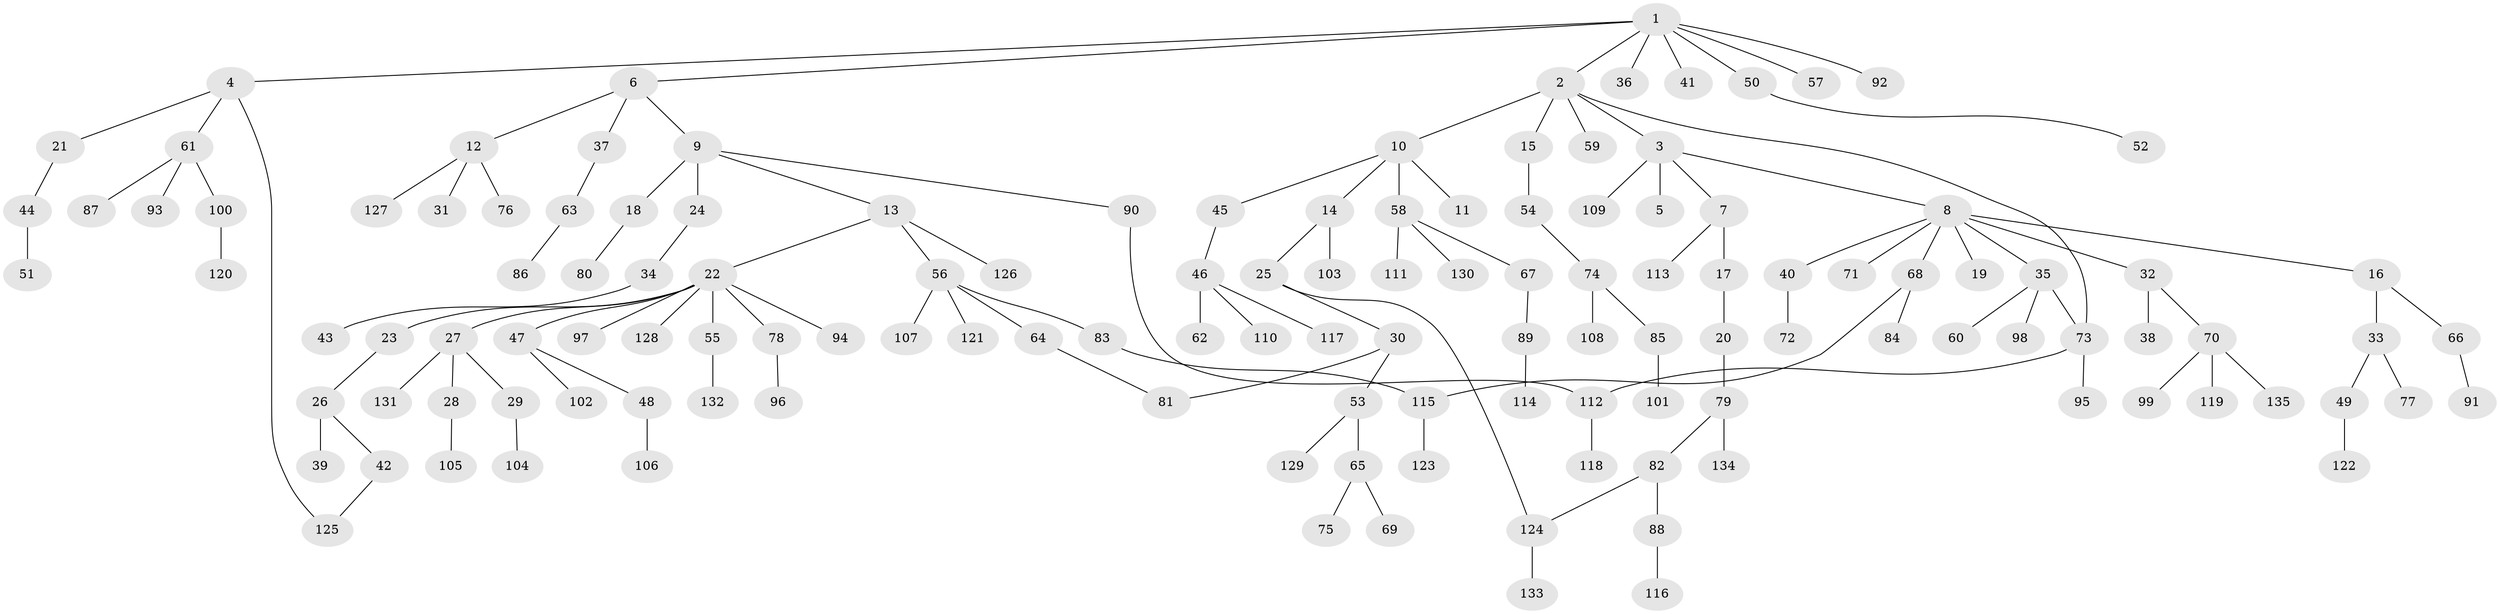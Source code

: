 // coarse degree distribution, {3: 0.14705882352941177, 4: 0.07352941176470588, 2: 0.3382352941176471, 1: 0.38235294117647056, 6: 0.029411764705882353, 5: 0.014705882352941176, 7: 0.014705882352941176}
// Generated by graph-tools (version 1.1) at 2025/35/03/04/25 23:35:59]
// undirected, 135 vertices, 140 edges
graph export_dot {
  node [color=gray90,style=filled];
  1;
  2;
  3;
  4;
  5;
  6;
  7;
  8;
  9;
  10;
  11;
  12;
  13;
  14;
  15;
  16;
  17;
  18;
  19;
  20;
  21;
  22;
  23;
  24;
  25;
  26;
  27;
  28;
  29;
  30;
  31;
  32;
  33;
  34;
  35;
  36;
  37;
  38;
  39;
  40;
  41;
  42;
  43;
  44;
  45;
  46;
  47;
  48;
  49;
  50;
  51;
  52;
  53;
  54;
  55;
  56;
  57;
  58;
  59;
  60;
  61;
  62;
  63;
  64;
  65;
  66;
  67;
  68;
  69;
  70;
  71;
  72;
  73;
  74;
  75;
  76;
  77;
  78;
  79;
  80;
  81;
  82;
  83;
  84;
  85;
  86;
  87;
  88;
  89;
  90;
  91;
  92;
  93;
  94;
  95;
  96;
  97;
  98;
  99;
  100;
  101;
  102;
  103;
  104;
  105;
  106;
  107;
  108;
  109;
  110;
  111;
  112;
  113;
  114;
  115;
  116;
  117;
  118;
  119;
  120;
  121;
  122;
  123;
  124;
  125;
  126;
  127;
  128;
  129;
  130;
  131;
  132;
  133;
  134;
  135;
  1 -- 2;
  1 -- 4;
  1 -- 6;
  1 -- 36;
  1 -- 41;
  1 -- 50;
  1 -- 57;
  1 -- 92;
  2 -- 3;
  2 -- 10;
  2 -- 15;
  2 -- 59;
  2 -- 73;
  3 -- 5;
  3 -- 7;
  3 -- 8;
  3 -- 109;
  4 -- 21;
  4 -- 61;
  4 -- 125;
  6 -- 9;
  6 -- 12;
  6 -- 37;
  7 -- 17;
  7 -- 113;
  8 -- 16;
  8 -- 19;
  8 -- 32;
  8 -- 35;
  8 -- 40;
  8 -- 68;
  8 -- 71;
  9 -- 13;
  9 -- 18;
  9 -- 24;
  9 -- 90;
  10 -- 11;
  10 -- 14;
  10 -- 45;
  10 -- 58;
  12 -- 31;
  12 -- 76;
  12 -- 127;
  13 -- 22;
  13 -- 56;
  13 -- 126;
  14 -- 25;
  14 -- 103;
  15 -- 54;
  16 -- 33;
  16 -- 66;
  17 -- 20;
  18 -- 80;
  20 -- 79;
  21 -- 44;
  22 -- 23;
  22 -- 27;
  22 -- 47;
  22 -- 55;
  22 -- 78;
  22 -- 94;
  22 -- 97;
  22 -- 128;
  23 -- 26;
  24 -- 34;
  25 -- 30;
  25 -- 124;
  26 -- 39;
  26 -- 42;
  27 -- 28;
  27 -- 29;
  27 -- 131;
  28 -- 105;
  29 -- 104;
  30 -- 53;
  30 -- 81;
  32 -- 38;
  32 -- 70;
  33 -- 49;
  33 -- 77;
  34 -- 43;
  35 -- 60;
  35 -- 98;
  35 -- 73;
  37 -- 63;
  40 -- 72;
  42 -- 125;
  44 -- 51;
  45 -- 46;
  46 -- 62;
  46 -- 110;
  46 -- 117;
  47 -- 48;
  47 -- 102;
  48 -- 106;
  49 -- 122;
  50 -- 52;
  53 -- 65;
  53 -- 129;
  54 -- 74;
  55 -- 132;
  56 -- 64;
  56 -- 83;
  56 -- 107;
  56 -- 121;
  58 -- 67;
  58 -- 111;
  58 -- 130;
  61 -- 87;
  61 -- 93;
  61 -- 100;
  63 -- 86;
  64 -- 81;
  65 -- 69;
  65 -- 75;
  66 -- 91;
  67 -- 89;
  68 -- 84;
  68 -- 115;
  70 -- 99;
  70 -- 119;
  70 -- 135;
  73 -- 95;
  73 -- 112;
  74 -- 85;
  74 -- 108;
  78 -- 96;
  79 -- 82;
  79 -- 134;
  82 -- 88;
  82 -- 124;
  83 -- 115;
  85 -- 101;
  88 -- 116;
  89 -- 114;
  90 -- 112;
  100 -- 120;
  112 -- 118;
  115 -- 123;
  124 -- 133;
}
